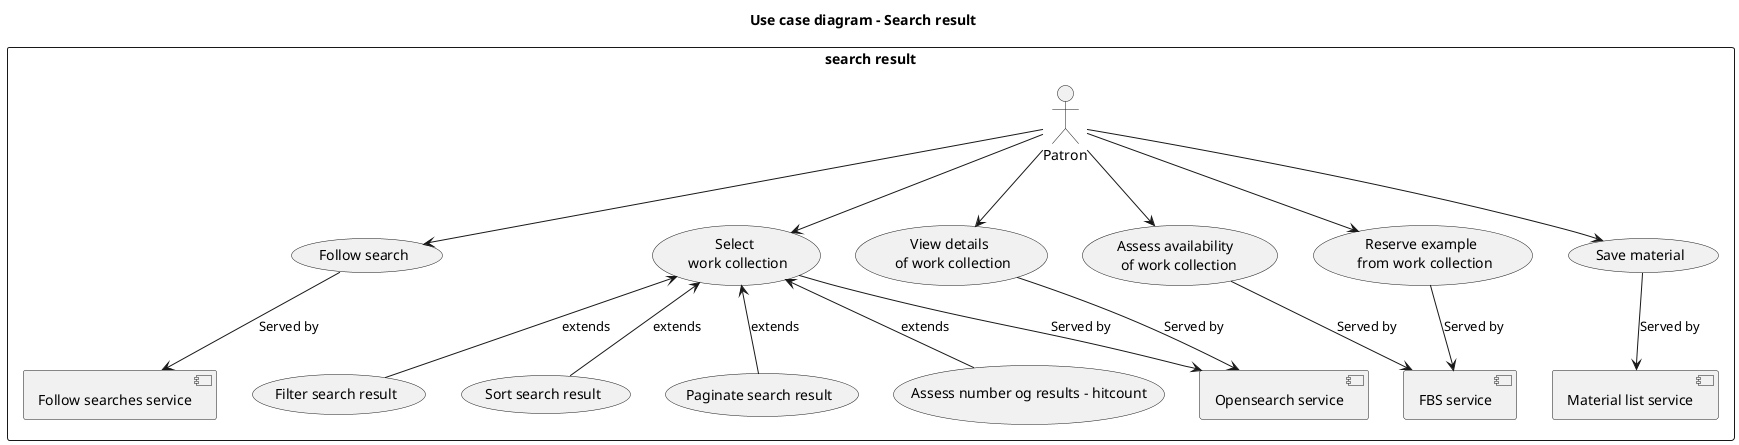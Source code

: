@startuml

title Use case diagram - Search result

rectangle "search result" {

  Patron -down-> (Follow search)
  (Follow search) -down-> [Follow searches service] : Served by

  Patron -down-> (Select \n work collection)
  (Select \n work collection) -down-> [Opensearch service] : Served by
  (Select \n work collection) <-down- (Filter search result) : extends
  (Select \n work collection) <-down- (Sort search result) : extends
  (Select \n work collection) <-down- (Paginate search result) : extends
  (Select \n work collection) <-down- (Assess number og results - hitcount) : extends

  Patron -down-> (View details \n of work collection)
  (View details \n of work collection) -down-> [Opensearch service] : Served by
  
  Patron -down-> (Assess availability \n of work collection)
  (Assess availability \n of work collection) -down-> [FBS service] : Served by

  Patron -down-> (Reserve example \n from work collection)
  (Reserve example \n from work collection) -down-> [FBS service] : Served by

  Patron -down-> (Save material)
  (Save material) -down-> [Material list service] : Served by

  }

@enduml